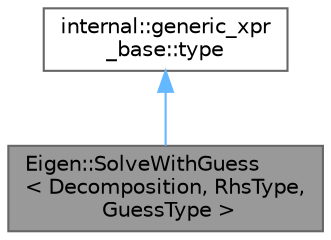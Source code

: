 digraph "Eigen::SolveWithGuess&lt; Decomposition, RhsType, GuessType &gt;"
{
 // LATEX_PDF_SIZE
  bgcolor="transparent";
  edge [fontname=Helvetica,fontsize=10,labelfontname=Helvetica,labelfontsize=10];
  node [fontname=Helvetica,fontsize=10,shape=box,height=0.2,width=0.4];
  Node1 [id="Node000001",label="Eigen::SolveWithGuess\l\< Decomposition, RhsType,\l GuessType \>",height=0.2,width=0.4,color="gray40", fillcolor="grey60", style="filled", fontcolor="black",tooltip="Pseudo expression representing a solving operation"];
  Node2 -> Node1 [id="edge1_Node000001_Node000002",dir="back",color="steelblue1",style="solid",tooltip=" "];
  Node2 [id="Node000002",label="internal::generic_xpr\l_base::type",height=0.2,width=0.4,color="gray40", fillcolor="white", style="filled",tooltip=" "];
}
